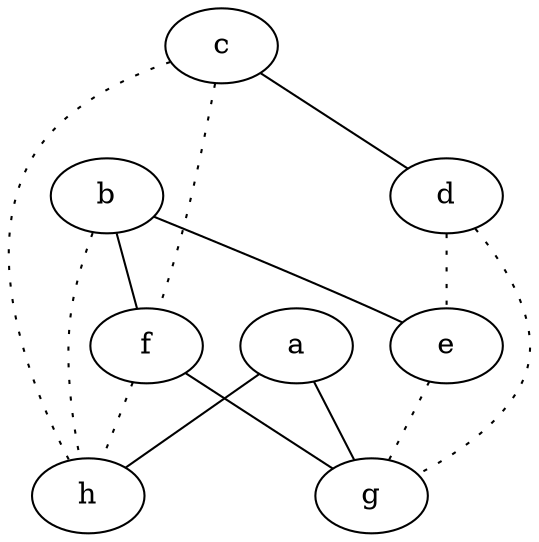 graph {
a -- g;
a -- h;
b -- e;
b -- f;
b -- h [style=dotted];
c -- d;
c -- f [style=dotted];
c -- h [style=dotted];
d -- e [style=dotted];
d -- g [style=dotted];
e -- g [style=dotted];
f -- g;
f -- h [style=dotted];
}
